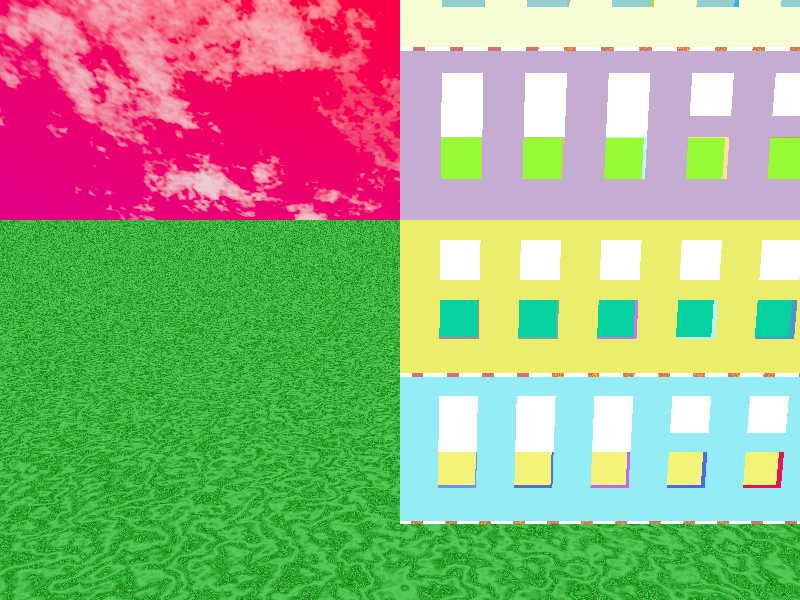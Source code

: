 #include "colors.inc"
#include "textures.inc"
#include "stones2.inc"
     
    camera{     location < 0,  8, -15>   look_at < 0,6,  0 >     }      //      CAMERA: Zewnatrz [ Daleko / Front ]
         
light_source{   < 0  , 20 , -10>    color White }  // Oswietlenie CALEJ sceny
sky_sphere // Tło sceny
{
    pigment{ gradient y
             color_map
             {
               [0 color Red]
               [0.8 color Blue ]
             }
             scale 2
             translate -1  
           }
           
    pigment{
        bozo
        turbulence 0.65
        octaves 6
        omega 0.8
        lambda 2
        color_map {
            [0.0 0.1 color rgb <0.85, 0.85, 0.85>
                     color rgb <0.75, 0.75, 0.75> ]
            [0.1 0.5 color rgb <0.75, 0.75, 0.75> 
                     color rgbt<1, 1, 1, 1> ]
            [0.5 1.0 color rgbt<1, 1, 1, 1>
                     color rgbt<1, 1, 1, 1> ]
                  }
              scale<0.2, 0.1, 0.2>
              }
            rotate -133*x
            

}

plane{y, 0 texture{pigment{Jade}}  }  // Podloze calej sceny  


// DECLARE

#declare random1 = seed(1432);
#declare random2 = seed(7123);
#declare random3 = seed(9910);

// MACRO

#macro kolor(kkolor, ktekstura, kpigment)

texture{color{kkolor}}
texture{pigment{kpigment}}
texture{ktekstura}

#end



#macro szyba(wsp_x, wsp_y, wsp_z)
    box{ <0, 0, 0> <1, 1, 0.1> texture{Glass} }
    translate <wsp_x, wsp_y, wsp_z>
#end

#macro pietro(tx, ty, tz)
union
{
    difference
    {
    box{ <0, 0, 0> <12, 4, 3> texture{pigment{color rgb< rand(random1), rand(random2), rand(random3)>}} }
    box{ <0.2, 0.1, 0.2> < 11.8, 3.9, 2.8> texture{pigment{color rgb< rand(random1), rand(random2), rand(random3)>}}}
    
    box{ <1, 1, -1> <2, 2, 1> texture{pigment{color rgb< rand(random1), rand(random2), rand(random3)>}} }
    box{ <3, 1, -1> <4, 2, 1> texture{pigment{color rgb< rand(random1), rand(random2), rand(random3)>}} }
    box{ <5, 1, -1> <6, 2, 1> texture{pigment{color rgb< rand(random1), rand(random2), rand(random3)>}} }
    box{ <7, 1, -1> <8, 2, 1> texture{pigment{color rgb< rand(random1), rand(random2), rand(random3)>}} }
    box{ <9, 1, -1> <10, 2, 1> texture{pigment{color rgb< rand(random1), rand(random2), rand(random3)>}} }   
    
    box{ <1, 2.5, -1> <2, 3.5, 1>  texture{pigment{color rgb< rand(random1), rand(random2), rand(random3)>}} }
    box{ <3, 2.5, -1> <4, 3.5, 1>  texture{pigment{color rgb< rand(random1), rand(random2), rand(random3)>}} }
    box{ <5, 2.5, -1> <6, 3.5, 1>  texture{pigment{color rgb< rand(random1), rand(random2), rand(random3)>}} }
    box{ <7, 2.5, -1> <8, 3.5, 1>  texture{pigment{color rgb< rand(random1), rand(random2), rand(random3)>}} }
    box{ <9, 2.5, -1> <10, 3.5, 1> texture{pigment{color rgb< rand(random1), rand(random2), rand(random3)>}} } 
     
    }  
    // Szyby
    object{ szyba(1, 2, 0) }
    object{ szyba(3, 2, 0) }
    object{ szyba(5, 2, 0) }
    object{ szyba(7, 2, 0) }
    object{ szyba(9, 2, 0) }
    
    object{ szyba(1, 2.5, 0) }
    object{ szyba(3, 2.5, 0) }
    object{ szyba(5, 2.5, 0) }
    object{ szyba(7, 2.5, 0) }
    object{ szyba(9, 2.5, 0) }
                                                                       
    box{ <0, 0, 0> <12, 0.1, 3> texture{pigment{hexagon White, Orange, Brown scale 0.3}}}
    translate <tx, ty, tz>    // miejsce na scenie
}
#end  



#macro blok(ilosc_pieter, wx, wy, wz, wsp_x, wsp_y, wsp_z)
  
  
  #for(krok, 0, ilosc_pieter, 1)
    object{ pietro(wx, wy, wz) translate<0, 4*krok, 0> }
  
  #end
  translate<wsp_x, wsp_y, wsp_z>
    
#end 

union
{
   
blok(4, 0, 0, 0, 0, 0, 0)

}

    


